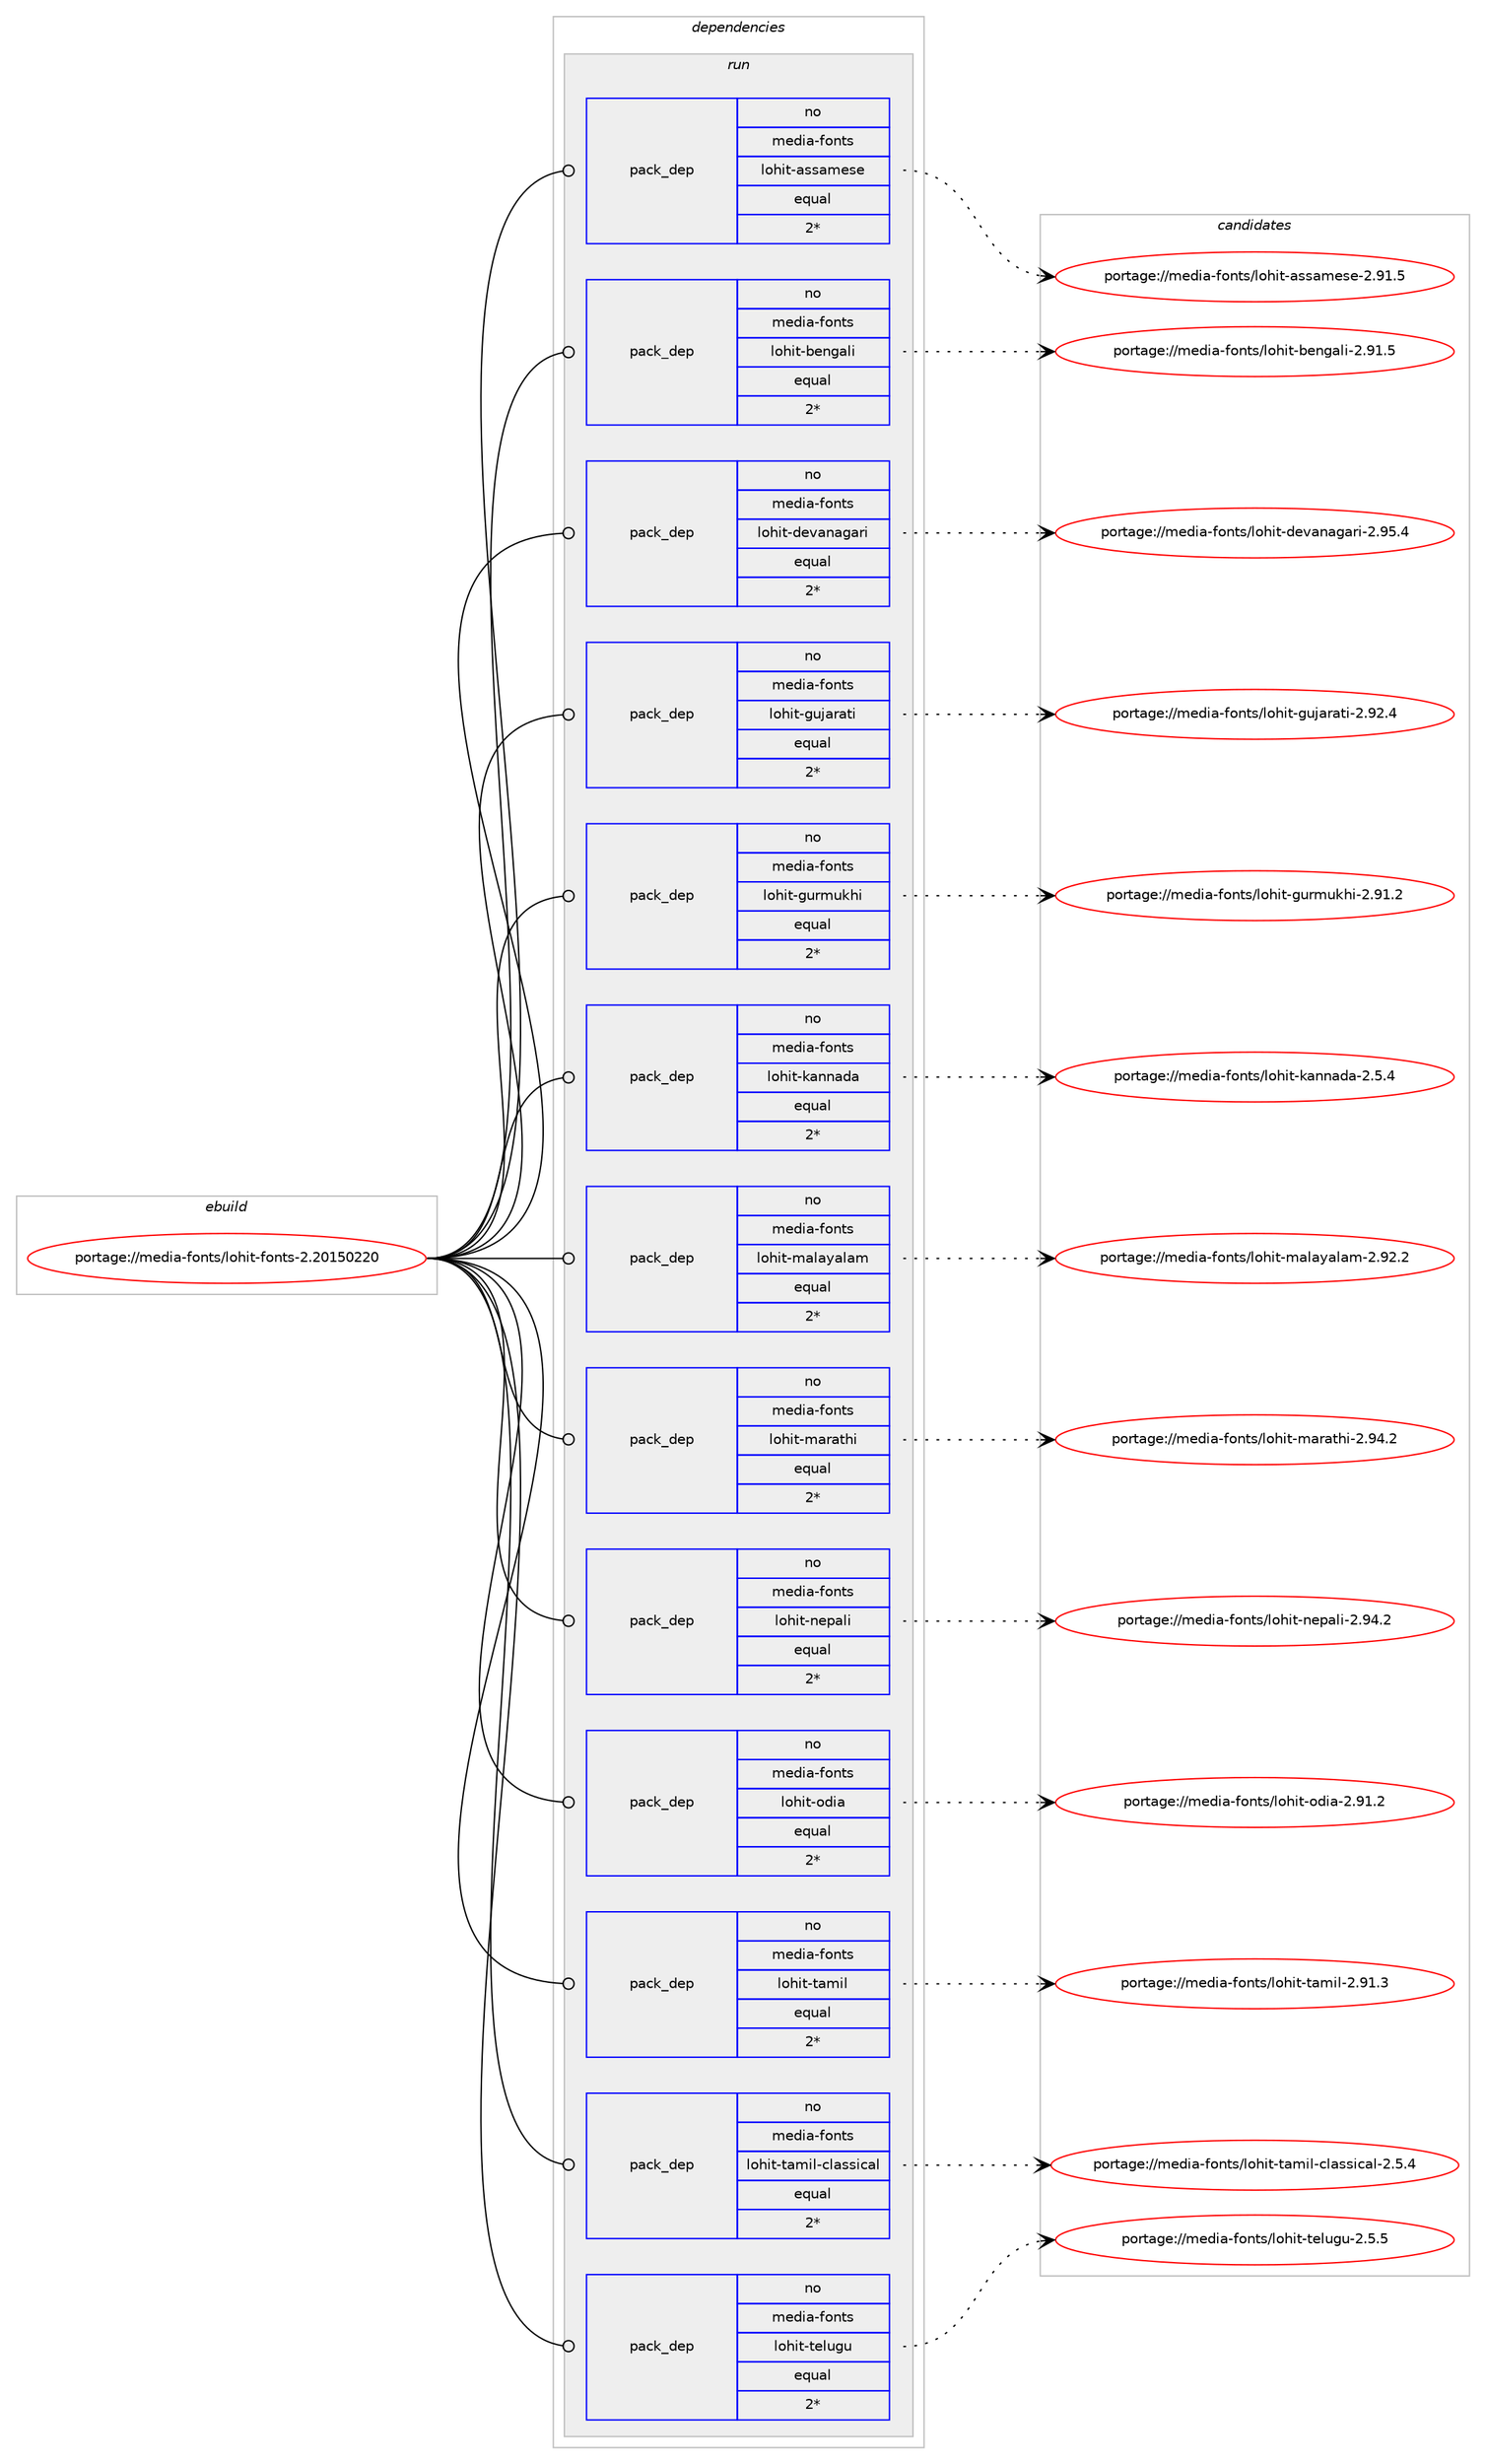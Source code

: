 digraph prolog {

# *************
# Graph options
# *************

newrank=true;
concentrate=true;
compound=true;
graph [rankdir=LR,fontname=Helvetica,fontsize=10,ranksep=1.5];#, ranksep=2.5, nodesep=0.2];
edge  [arrowhead=vee];
node  [fontname=Helvetica,fontsize=10];

# **********
# The ebuild
# **********

subgraph cluster_leftcol {
color=gray;
rank=same;
label=<<i>ebuild</i>>;
id [label="portage://media-fonts/lohit-fonts-2.20150220", color=red, width=4, href="../media-fonts/lohit-fonts-2.20150220.svg"];
}

# ****************
# The dependencies
# ****************

subgraph cluster_midcol {
color=gray;
label=<<i>dependencies</i>>;
subgraph cluster_compile {
fillcolor="#eeeeee";
style=filled;
label=<<i>compile</i>>;
}
subgraph cluster_compileandrun {
fillcolor="#eeeeee";
style=filled;
label=<<i>compile and run</i>>;
}
subgraph cluster_run {
fillcolor="#eeeeee";
style=filled;
label=<<i>run</i>>;
subgraph pack227565 {
dependency310213 [label=<<TABLE BORDER="0" CELLBORDER="1" CELLSPACING="0" CELLPADDING="4" WIDTH="220"><TR><TD ROWSPAN="6" CELLPADDING="30">pack_dep</TD></TR><TR><TD WIDTH="110">no</TD></TR><TR><TD>media-fonts</TD></TR><TR><TD>lohit-assamese</TD></TR><TR><TD>equal</TD></TR><TR><TD>2*</TD></TR></TABLE>>, shape=none, color=blue];
}
id:e -> dependency310213:w [weight=20,style="solid",arrowhead="odot"];
subgraph pack227566 {
dependency310214 [label=<<TABLE BORDER="0" CELLBORDER="1" CELLSPACING="0" CELLPADDING="4" WIDTH="220"><TR><TD ROWSPAN="6" CELLPADDING="30">pack_dep</TD></TR><TR><TD WIDTH="110">no</TD></TR><TR><TD>media-fonts</TD></TR><TR><TD>lohit-bengali</TD></TR><TR><TD>equal</TD></TR><TR><TD>2*</TD></TR></TABLE>>, shape=none, color=blue];
}
id:e -> dependency310214:w [weight=20,style="solid",arrowhead="odot"];
subgraph pack227567 {
dependency310215 [label=<<TABLE BORDER="0" CELLBORDER="1" CELLSPACING="0" CELLPADDING="4" WIDTH="220"><TR><TD ROWSPAN="6" CELLPADDING="30">pack_dep</TD></TR><TR><TD WIDTH="110">no</TD></TR><TR><TD>media-fonts</TD></TR><TR><TD>lohit-devanagari</TD></TR><TR><TD>equal</TD></TR><TR><TD>2*</TD></TR></TABLE>>, shape=none, color=blue];
}
id:e -> dependency310215:w [weight=20,style="solid",arrowhead="odot"];
subgraph pack227568 {
dependency310216 [label=<<TABLE BORDER="0" CELLBORDER="1" CELLSPACING="0" CELLPADDING="4" WIDTH="220"><TR><TD ROWSPAN="6" CELLPADDING="30">pack_dep</TD></TR><TR><TD WIDTH="110">no</TD></TR><TR><TD>media-fonts</TD></TR><TR><TD>lohit-gujarati</TD></TR><TR><TD>equal</TD></TR><TR><TD>2*</TD></TR></TABLE>>, shape=none, color=blue];
}
id:e -> dependency310216:w [weight=20,style="solid",arrowhead="odot"];
subgraph pack227569 {
dependency310217 [label=<<TABLE BORDER="0" CELLBORDER="1" CELLSPACING="0" CELLPADDING="4" WIDTH="220"><TR><TD ROWSPAN="6" CELLPADDING="30">pack_dep</TD></TR><TR><TD WIDTH="110">no</TD></TR><TR><TD>media-fonts</TD></TR><TR><TD>lohit-gurmukhi</TD></TR><TR><TD>equal</TD></TR><TR><TD>2*</TD></TR></TABLE>>, shape=none, color=blue];
}
id:e -> dependency310217:w [weight=20,style="solid",arrowhead="odot"];
subgraph pack227570 {
dependency310218 [label=<<TABLE BORDER="0" CELLBORDER="1" CELLSPACING="0" CELLPADDING="4" WIDTH="220"><TR><TD ROWSPAN="6" CELLPADDING="30">pack_dep</TD></TR><TR><TD WIDTH="110">no</TD></TR><TR><TD>media-fonts</TD></TR><TR><TD>lohit-kannada</TD></TR><TR><TD>equal</TD></TR><TR><TD>2*</TD></TR></TABLE>>, shape=none, color=blue];
}
id:e -> dependency310218:w [weight=20,style="solid",arrowhead="odot"];
subgraph pack227571 {
dependency310219 [label=<<TABLE BORDER="0" CELLBORDER="1" CELLSPACING="0" CELLPADDING="4" WIDTH="220"><TR><TD ROWSPAN="6" CELLPADDING="30">pack_dep</TD></TR><TR><TD WIDTH="110">no</TD></TR><TR><TD>media-fonts</TD></TR><TR><TD>lohit-malayalam</TD></TR><TR><TD>equal</TD></TR><TR><TD>2*</TD></TR></TABLE>>, shape=none, color=blue];
}
id:e -> dependency310219:w [weight=20,style="solid",arrowhead="odot"];
subgraph pack227572 {
dependency310220 [label=<<TABLE BORDER="0" CELLBORDER="1" CELLSPACING="0" CELLPADDING="4" WIDTH="220"><TR><TD ROWSPAN="6" CELLPADDING="30">pack_dep</TD></TR><TR><TD WIDTH="110">no</TD></TR><TR><TD>media-fonts</TD></TR><TR><TD>lohit-marathi</TD></TR><TR><TD>equal</TD></TR><TR><TD>2*</TD></TR></TABLE>>, shape=none, color=blue];
}
id:e -> dependency310220:w [weight=20,style="solid",arrowhead="odot"];
subgraph pack227573 {
dependency310221 [label=<<TABLE BORDER="0" CELLBORDER="1" CELLSPACING="0" CELLPADDING="4" WIDTH="220"><TR><TD ROWSPAN="6" CELLPADDING="30">pack_dep</TD></TR><TR><TD WIDTH="110">no</TD></TR><TR><TD>media-fonts</TD></TR><TR><TD>lohit-nepali</TD></TR><TR><TD>equal</TD></TR><TR><TD>2*</TD></TR></TABLE>>, shape=none, color=blue];
}
id:e -> dependency310221:w [weight=20,style="solid",arrowhead="odot"];
subgraph pack227574 {
dependency310222 [label=<<TABLE BORDER="0" CELLBORDER="1" CELLSPACING="0" CELLPADDING="4" WIDTH="220"><TR><TD ROWSPAN="6" CELLPADDING="30">pack_dep</TD></TR><TR><TD WIDTH="110">no</TD></TR><TR><TD>media-fonts</TD></TR><TR><TD>lohit-odia</TD></TR><TR><TD>equal</TD></TR><TR><TD>2*</TD></TR></TABLE>>, shape=none, color=blue];
}
id:e -> dependency310222:w [weight=20,style="solid",arrowhead="odot"];
subgraph pack227575 {
dependency310223 [label=<<TABLE BORDER="0" CELLBORDER="1" CELLSPACING="0" CELLPADDING="4" WIDTH="220"><TR><TD ROWSPAN="6" CELLPADDING="30">pack_dep</TD></TR><TR><TD WIDTH="110">no</TD></TR><TR><TD>media-fonts</TD></TR><TR><TD>lohit-tamil</TD></TR><TR><TD>equal</TD></TR><TR><TD>2*</TD></TR></TABLE>>, shape=none, color=blue];
}
id:e -> dependency310223:w [weight=20,style="solid",arrowhead="odot"];
subgraph pack227576 {
dependency310224 [label=<<TABLE BORDER="0" CELLBORDER="1" CELLSPACING="0" CELLPADDING="4" WIDTH="220"><TR><TD ROWSPAN="6" CELLPADDING="30">pack_dep</TD></TR><TR><TD WIDTH="110">no</TD></TR><TR><TD>media-fonts</TD></TR><TR><TD>lohit-tamil-classical</TD></TR><TR><TD>equal</TD></TR><TR><TD>2*</TD></TR></TABLE>>, shape=none, color=blue];
}
id:e -> dependency310224:w [weight=20,style="solid",arrowhead="odot"];
subgraph pack227577 {
dependency310225 [label=<<TABLE BORDER="0" CELLBORDER="1" CELLSPACING="0" CELLPADDING="4" WIDTH="220"><TR><TD ROWSPAN="6" CELLPADDING="30">pack_dep</TD></TR><TR><TD WIDTH="110">no</TD></TR><TR><TD>media-fonts</TD></TR><TR><TD>lohit-telugu</TD></TR><TR><TD>equal</TD></TR><TR><TD>2*</TD></TR></TABLE>>, shape=none, color=blue];
}
id:e -> dependency310225:w [weight=20,style="solid",arrowhead="odot"];
}
}

# **************
# The candidates
# **************

subgraph cluster_choices {
rank=same;
color=gray;
label=<<i>candidates</i>>;

subgraph choice227565 {
color=black;
nodesep=1;
choiceportage10910110010597451021111101161154710811110410511645971151159710910111510145504657494653 [label="portage://media-fonts/lohit-assamese-2.91.5", color=red, width=4,href="../media-fonts/lohit-assamese-2.91.5.svg"];
dependency310213:e -> choiceportage10910110010597451021111101161154710811110410511645971151159710910111510145504657494653:w [style=dotted,weight="100"];
}
subgraph choice227566 {
color=black;
nodesep=1;
choiceportage10910110010597451021111101161154710811110410511645981011101039710810545504657494653 [label="portage://media-fonts/lohit-bengali-2.91.5", color=red, width=4,href="../media-fonts/lohit-bengali-2.91.5.svg"];
dependency310214:e -> choiceportage10910110010597451021111101161154710811110410511645981011101039710810545504657494653:w [style=dotted,weight="100"];
}
subgraph choice227567 {
color=black;
nodesep=1;
choiceportage1091011001059745102111110116115471081111041051164510010111897110971039711410545504657534652 [label="portage://media-fonts/lohit-devanagari-2.95.4", color=red, width=4,href="../media-fonts/lohit-devanagari-2.95.4.svg"];
dependency310215:e -> choiceportage1091011001059745102111110116115471081111041051164510010111897110971039711410545504657534652:w [style=dotted,weight="100"];
}
subgraph choice227568 {
color=black;
nodesep=1;
choiceportage10910110010597451021111101161154710811110410511645103117106971149711610545504657504652 [label="portage://media-fonts/lohit-gujarati-2.92.4", color=red, width=4,href="../media-fonts/lohit-gujarati-2.92.4.svg"];
dependency310216:e -> choiceportage10910110010597451021111101161154710811110410511645103117106971149711610545504657504652:w [style=dotted,weight="100"];
}
subgraph choice227569 {
color=black;
nodesep=1;
choiceportage1091011001059745102111110116115471081111041051164510311711410911710710410545504657494650 [label="portage://media-fonts/lohit-gurmukhi-2.91.2", color=red, width=4,href="../media-fonts/lohit-gurmukhi-2.91.2.svg"];
dependency310217:e -> choiceportage1091011001059745102111110116115471081111041051164510311711410911710710410545504657494650:w [style=dotted,weight="100"];
}
subgraph choice227570 {
color=black;
nodesep=1;
choiceportage10910110010597451021111101161154710811110410511645107971101109710097455046534652 [label="portage://media-fonts/lohit-kannada-2.5.4", color=red, width=4,href="../media-fonts/lohit-kannada-2.5.4.svg"];
dependency310218:e -> choiceportage10910110010597451021111101161154710811110410511645107971101109710097455046534652:w [style=dotted,weight="100"];
}
subgraph choice227571 {
color=black;
nodesep=1;
choiceportage109101100105974510211111011611547108111104105116451099710897121971089710945504657504650 [label="portage://media-fonts/lohit-malayalam-2.92.2", color=red, width=4,href="../media-fonts/lohit-malayalam-2.92.2.svg"];
dependency310219:e -> choiceportage109101100105974510211111011611547108111104105116451099710897121971089710945504657504650:w [style=dotted,weight="100"];
}
subgraph choice227572 {
color=black;
nodesep=1;
choiceportage10910110010597451021111101161154710811110410511645109971149711610410545504657524650 [label="portage://media-fonts/lohit-marathi-2.94.2", color=red, width=4,href="../media-fonts/lohit-marathi-2.94.2.svg"];
dependency310220:e -> choiceportage10910110010597451021111101161154710811110410511645109971149711610410545504657524650:w [style=dotted,weight="100"];
}
subgraph choice227573 {
color=black;
nodesep=1;
choiceportage109101100105974510211111011611547108111104105116451101011129710810545504657524650 [label="portage://media-fonts/lohit-nepali-2.94.2", color=red, width=4,href="../media-fonts/lohit-nepali-2.94.2.svg"];
dependency310221:e -> choiceportage109101100105974510211111011611547108111104105116451101011129710810545504657524650:w [style=dotted,weight="100"];
}
subgraph choice227574 {
color=black;
nodesep=1;
choiceportage109101100105974510211111011611547108111104105116451111001059745504657494650 [label="portage://media-fonts/lohit-odia-2.91.2", color=red, width=4,href="../media-fonts/lohit-odia-2.91.2.svg"];
dependency310222:e -> choiceportage109101100105974510211111011611547108111104105116451111001059745504657494650:w [style=dotted,weight="100"];
}
subgraph choice227575 {
color=black;
nodesep=1;
choiceportage109101100105974510211111011611547108111104105116451169710910510845504657494651 [label="portage://media-fonts/lohit-tamil-2.91.3", color=red, width=4,href="../media-fonts/lohit-tamil-2.91.3.svg"];
dependency310223:e -> choiceportage109101100105974510211111011611547108111104105116451169710910510845504657494651:w [style=dotted,weight="100"];
}
subgraph choice227576 {
color=black;
nodesep=1;
choiceportage10910110010597451021111101161154710811110410511645116971091051084599108971151151059997108455046534652 [label="portage://media-fonts/lohit-tamil-classical-2.5.4", color=red, width=4,href="../media-fonts/lohit-tamil-classical-2.5.4.svg"];
dependency310224:e -> choiceportage10910110010597451021111101161154710811110410511645116971091051084599108971151151059997108455046534652:w [style=dotted,weight="100"];
}
subgraph choice227577 {
color=black;
nodesep=1;
choiceportage10910110010597451021111101161154710811110410511645116101108117103117455046534653 [label="portage://media-fonts/lohit-telugu-2.5.5", color=red, width=4,href="../media-fonts/lohit-telugu-2.5.5.svg"];
dependency310225:e -> choiceportage10910110010597451021111101161154710811110410511645116101108117103117455046534653:w [style=dotted,weight="100"];
}
}

}
